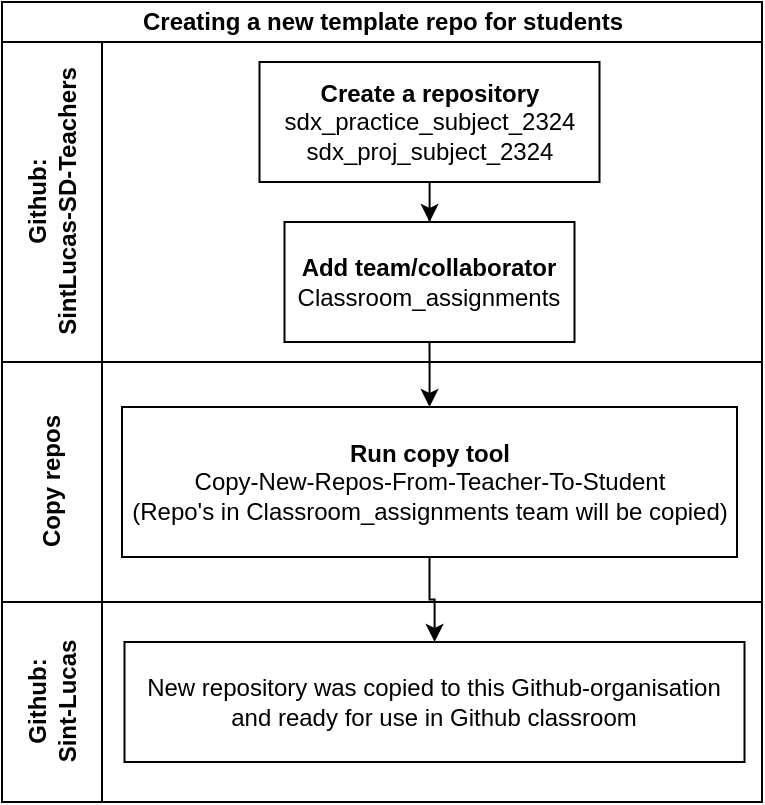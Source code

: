 <mxfile version="22.1.0" type="github">
  <diagram id="prtHgNgQTEPvFCAcTncT" name="Page-1">
    <mxGraphModel dx="1290" dy="542" grid="1" gridSize="10" guides="1" tooltips="1" connect="1" arrows="1" fold="1" page="1" pageScale="1" pageWidth="827" pageHeight="1169" math="0" shadow="0">
      <root>
        <mxCell id="0" />
        <mxCell id="1" parent="0" />
        <mxCell id="cB7DvBvC8rL1--WPOTw6-1" value="Creating a new template repo for students" style="swimlane;childLayout=stackLayout;resizeParent=1;resizeParentMax=0;horizontal=1;startSize=20;horizontalStack=0;html=1;" vertex="1" parent="1">
          <mxGeometry x="20" y="60" width="380" height="400" as="geometry" />
        </mxCell>
        <mxCell id="cB7DvBvC8rL1--WPOTw6-2" value="Github:&lt;br&gt;SintLucas-SD-Teachers" style="swimlane;startSize=50;horizontal=0;html=1;" vertex="1" parent="cB7DvBvC8rL1--WPOTw6-1">
          <mxGeometry y="20" width="380" height="160" as="geometry" />
        </mxCell>
        <mxCell id="cB7DvBvC8rL1--WPOTw6-24" value="" style="edgeStyle=orthogonalEdgeStyle;rounded=0;orthogonalLoop=1;jettySize=auto;html=1;" edge="1" parent="cB7DvBvC8rL1--WPOTw6-2" source="cB7DvBvC8rL1--WPOTw6-5" target="cB7DvBvC8rL1--WPOTw6-23">
          <mxGeometry relative="1" as="geometry" />
        </mxCell>
        <mxCell id="cB7DvBvC8rL1--WPOTw6-5" value="&lt;b&gt;Create a repository&lt;/b&gt;&lt;br&gt;sdx_practice_subject_2324&lt;br&gt;sdx_proj_subject_2324" style="rounded=0;whiteSpace=wrap;html=1;" vertex="1" parent="cB7DvBvC8rL1--WPOTw6-2">
          <mxGeometry x="128.75" y="10" width="170" height="60" as="geometry" />
        </mxCell>
        <mxCell id="cB7DvBvC8rL1--WPOTw6-23" value="&lt;b&gt;Add team/collaborator&lt;/b&gt;&lt;br&gt;Classroom_assignments" style="whiteSpace=wrap;html=1;rounded=0;" vertex="1" parent="cB7DvBvC8rL1--WPOTw6-2">
          <mxGeometry x="141.25" y="90" width="145" height="60" as="geometry" />
        </mxCell>
        <mxCell id="cB7DvBvC8rL1--WPOTw6-3" value="Copy repos" style="swimlane;startSize=50;horizontal=0;html=1;" vertex="1" parent="cB7DvBvC8rL1--WPOTw6-1">
          <mxGeometry y="180" width="380" height="120" as="geometry" />
        </mxCell>
        <mxCell id="cB7DvBvC8rL1--WPOTw6-25" value="&lt;b&gt;Run copy tool&lt;/b&gt;&lt;br&gt;Copy-New-Repos-From-Teacher-To-Student&lt;br&gt;(Repo&#39;s in Classroom_assignments team will be copied)" style="whiteSpace=wrap;html=1;rounded=0;" vertex="1" parent="cB7DvBvC8rL1--WPOTw6-3">
          <mxGeometry x="60" y="22.5" width="307.5" height="75" as="geometry" />
        </mxCell>
        <mxCell id="cB7DvBvC8rL1--WPOTw6-4" value="Github:&lt;br&gt;Sint-Lucas" style="swimlane;startSize=50;horizontal=0;html=1;" vertex="1" parent="cB7DvBvC8rL1--WPOTw6-1">
          <mxGeometry y="300" width="380" height="100" as="geometry" />
        </mxCell>
        <mxCell id="cB7DvBvC8rL1--WPOTw6-27" value="New repository was copied to this Github-organisation and ready for use in Github classroom" style="whiteSpace=wrap;html=1;rounded=0;" vertex="1" parent="cB7DvBvC8rL1--WPOTw6-4">
          <mxGeometry x="61.25" y="20" width="310" height="60" as="geometry" />
        </mxCell>
        <mxCell id="cB7DvBvC8rL1--WPOTw6-26" value="" style="edgeStyle=orthogonalEdgeStyle;rounded=0;orthogonalLoop=1;jettySize=auto;html=1;exitX=0.5;exitY=1;exitDx=0;exitDy=0;" edge="1" parent="cB7DvBvC8rL1--WPOTw6-1" source="cB7DvBvC8rL1--WPOTw6-23" target="cB7DvBvC8rL1--WPOTw6-25">
          <mxGeometry relative="1" as="geometry" />
        </mxCell>
        <mxCell id="cB7DvBvC8rL1--WPOTw6-28" value="" style="edgeStyle=orthogonalEdgeStyle;rounded=0;orthogonalLoop=1;jettySize=auto;html=1;" edge="1" parent="cB7DvBvC8rL1--WPOTw6-1" source="cB7DvBvC8rL1--WPOTw6-25" target="cB7DvBvC8rL1--WPOTw6-27">
          <mxGeometry relative="1" as="geometry" />
        </mxCell>
      </root>
    </mxGraphModel>
  </diagram>
</mxfile>
